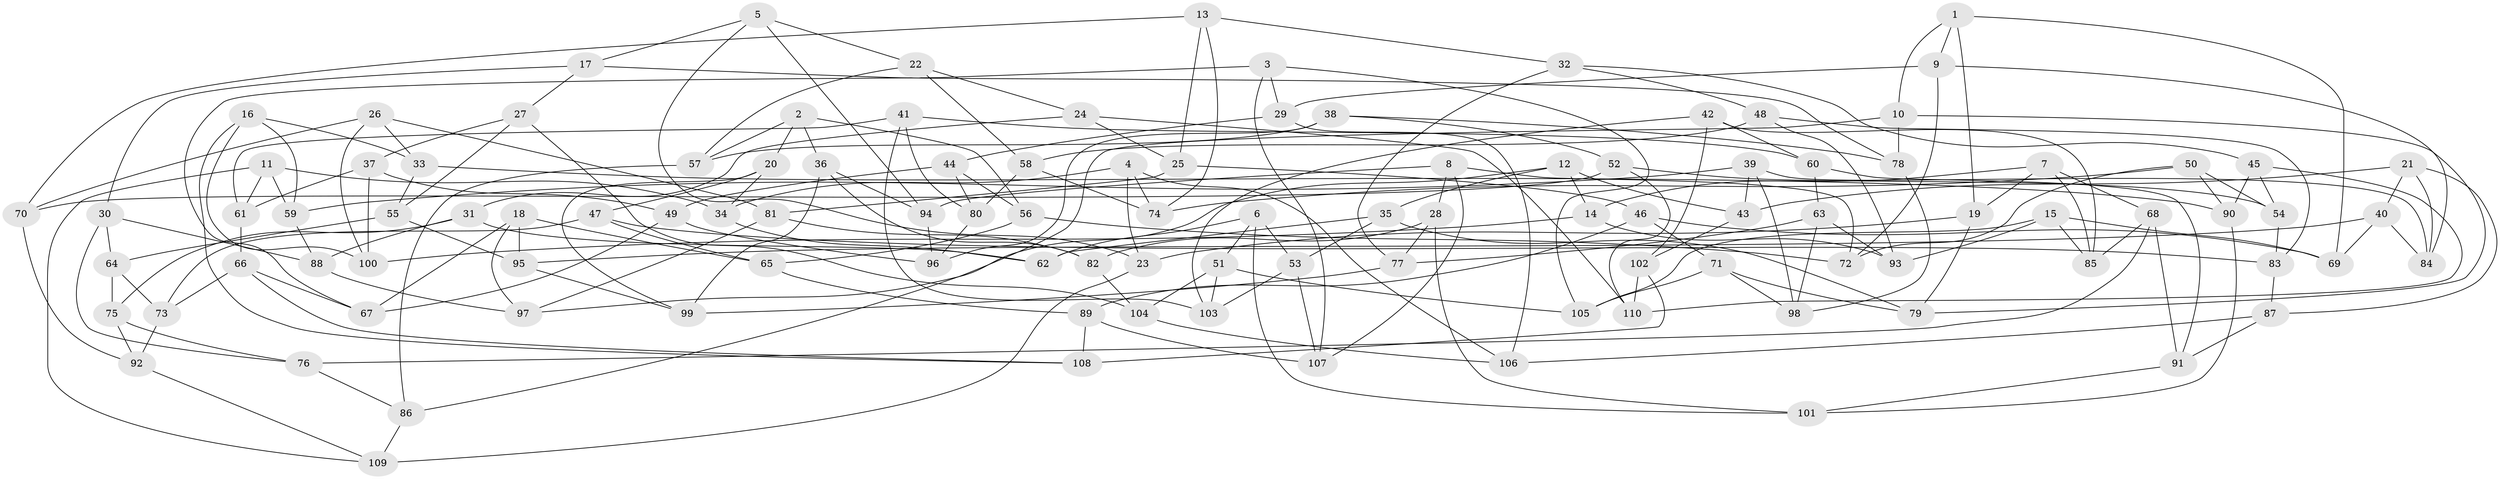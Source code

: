 // Generated by graph-tools (version 1.1) at 2025/26/03/09/25 03:26:58]
// undirected, 110 vertices, 220 edges
graph export_dot {
graph [start="1"]
  node [color=gray90,style=filled];
  1;
  2;
  3;
  4;
  5;
  6;
  7;
  8;
  9;
  10;
  11;
  12;
  13;
  14;
  15;
  16;
  17;
  18;
  19;
  20;
  21;
  22;
  23;
  24;
  25;
  26;
  27;
  28;
  29;
  30;
  31;
  32;
  33;
  34;
  35;
  36;
  37;
  38;
  39;
  40;
  41;
  42;
  43;
  44;
  45;
  46;
  47;
  48;
  49;
  50;
  51;
  52;
  53;
  54;
  55;
  56;
  57;
  58;
  59;
  60;
  61;
  62;
  63;
  64;
  65;
  66;
  67;
  68;
  69;
  70;
  71;
  72;
  73;
  74;
  75;
  76;
  77;
  78;
  79;
  80;
  81;
  82;
  83;
  84;
  85;
  86;
  87;
  88;
  89;
  90;
  91;
  92;
  93;
  94;
  95;
  96;
  97;
  98;
  99;
  100;
  101;
  102;
  103;
  104;
  105;
  106;
  107;
  108;
  109;
  110;
  1 -- 10;
  1 -- 69;
  1 -- 19;
  1 -- 9;
  2 -- 56;
  2 -- 57;
  2 -- 20;
  2 -- 36;
  3 -- 105;
  3 -- 67;
  3 -- 29;
  3 -- 107;
  4 -- 23;
  4 -- 34;
  4 -- 106;
  4 -- 74;
  5 -- 23;
  5 -- 94;
  5 -- 17;
  5 -- 22;
  6 -- 51;
  6 -- 62;
  6 -- 53;
  6 -- 101;
  7 -- 19;
  7 -- 85;
  7 -- 14;
  7 -- 68;
  8 -- 28;
  8 -- 72;
  8 -- 107;
  8 -- 94;
  9 -- 72;
  9 -- 29;
  9 -- 84;
  10 -- 86;
  10 -- 79;
  10 -- 78;
  11 -- 34;
  11 -- 59;
  11 -- 109;
  11 -- 61;
  12 -- 97;
  12 -- 35;
  12 -- 43;
  12 -- 14;
  13 -- 25;
  13 -- 70;
  13 -- 74;
  13 -- 32;
  14 -- 100;
  14 -- 93;
  15 -- 69;
  15 -- 105;
  15 -- 93;
  15 -- 85;
  16 -- 33;
  16 -- 100;
  16 -- 108;
  16 -- 59;
  17 -- 78;
  17 -- 27;
  17 -- 30;
  18 -- 65;
  18 -- 97;
  18 -- 67;
  18 -- 95;
  19 -- 79;
  19 -- 23;
  20 -- 34;
  20 -- 47;
  20 -- 99;
  21 -- 43;
  21 -- 87;
  21 -- 84;
  21 -- 40;
  22 -- 57;
  22 -- 58;
  22 -- 24;
  23 -- 109;
  24 -- 110;
  24 -- 25;
  24 -- 31;
  25 -- 81;
  25 -- 46;
  26 -- 100;
  26 -- 33;
  26 -- 81;
  26 -- 70;
  27 -- 37;
  27 -- 55;
  27 -- 104;
  28 -- 82;
  28 -- 101;
  28 -- 77;
  29 -- 106;
  29 -- 44;
  30 -- 64;
  30 -- 88;
  30 -- 76;
  31 -- 75;
  31 -- 88;
  31 -- 62;
  32 -- 48;
  32 -- 45;
  32 -- 77;
  33 -- 90;
  33 -- 55;
  34 -- 62;
  35 -- 62;
  35 -- 79;
  35 -- 53;
  36 -- 82;
  36 -- 94;
  36 -- 99;
  37 -- 100;
  37 -- 61;
  37 -- 49;
  38 -- 96;
  38 -- 78;
  38 -- 52;
  38 -- 57;
  39 -- 84;
  39 -- 59;
  39 -- 43;
  39 -- 98;
  40 -- 84;
  40 -- 69;
  40 -- 95;
  41 -- 60;
  41 -- 103;
  41 -- 80;
  41 -- 61;
  42 -- 85;
  42 -- 60;
  42 -- 102;
  42 -- 103;
  43 -- 102;
  44 -- 56;
  44 -- 49;
  44 -- 80;
  45 -- 110;
  45 -- 90;
  45 -- 54;
  46 -- 69;
  46 -- 71;
  46 -- 89;
  47 -- 65;
  47 -- 73;
  47 -- 83;
  48 -- 83;
  48 -- 58;
  48 -- 93;
  49 -- 96;
  49 -- 67;
  50 -- 72;
  50 -- 74;
  50 -- 90;
  50 -- 54;
  51 -- 104;
  51 -- 103;
  51 -- 105;
  52 -- 54;
  52 -- 110;
  52 -- 70;
  53 -- 107;
  53 -- 103;
  54 -- 83;
  55 -- 64;
  55 -- 95;
  56 -- 65;
  56 -- 72;
  57 -- 86;
  58 -- 80;
  58 -- 74;
  59 -- 88;
  60 -- 91;
  60 -- 63;
  61 -- 66;
  63 -- 98;
  63 -- 77;
  63 -- 93;
  64 -- 73;
  64 -- 75;
  65 -- 89;
  66 -- 108;
  66 -- 73;
  66 -- 67;
  68 -- 91;
  68 -- 85;
  68 -- 76;
  70 -- 92;
  71 -- 79;
  71 -- 98;
  71 -- 105;
  73 -- 92;
  75 -- 76;
  75 -- 92;
  76 -- 86;
  77 -- 99;
  78 -- 98;
  80 -- 96;
  81 -- 97;
  81 -- 82;
  82 -- 104;
  83 -- 87;
  86 -- 109;
  87 -- 91;
  87 -- 106;
  88 -- 97;
  89 -- 107;
  89 -- 108;
  90 -- 101;
  91 -- 101;
  92 -- 109;
  94 -- 96;
  95 -- 99;
  102 -- 110;
  102 -- 108;
  104 -- 106;
}
